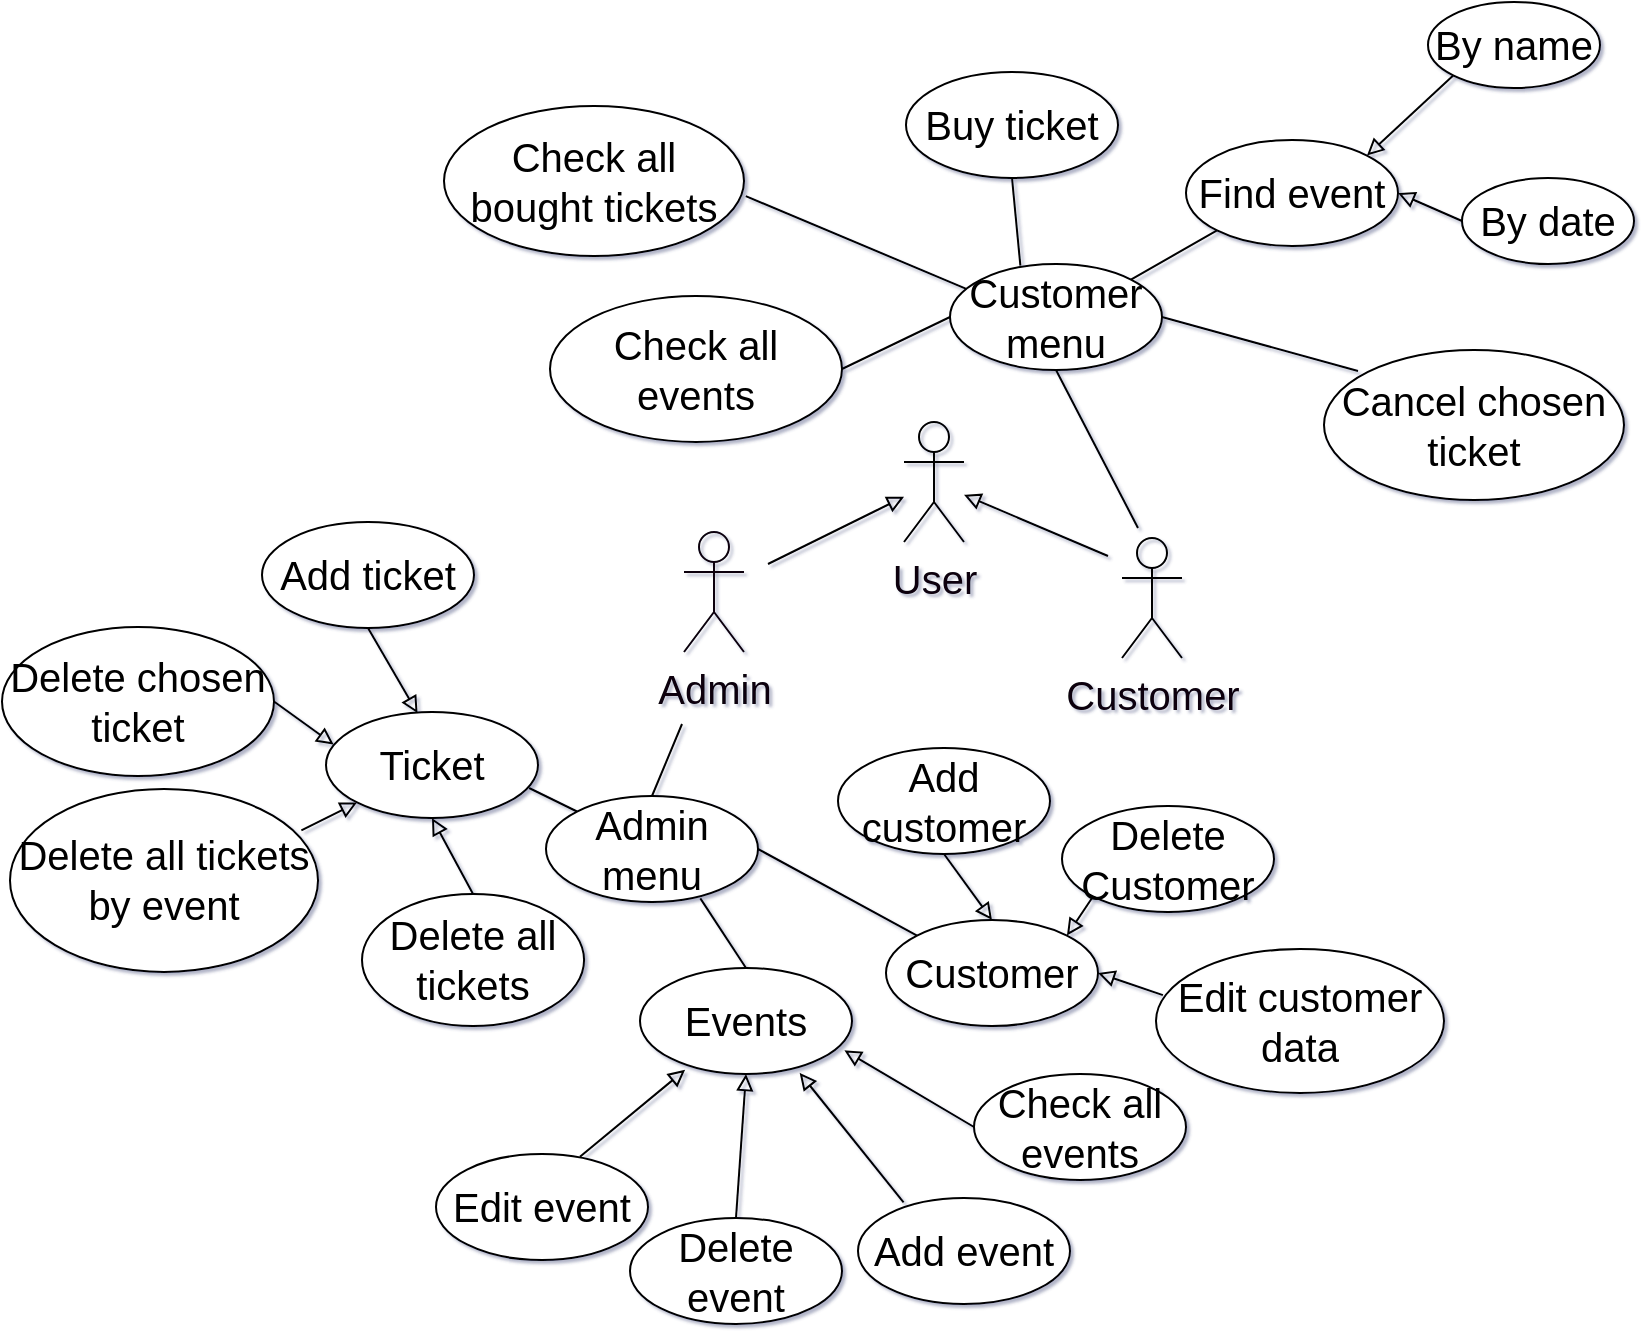 <mxfile version="21.1.8" type="device">
  <diagram name="Страница 1" id="ebYBxGvxtz_Oh3nTVKpT">
    <mxGraphModel dx="1562" dy="837" grid="0" gridSize="10" guides="1" tooltips="1" connect="1" arrows="1" fold="1" page="1" pageScale="1" pageWidth="1000" pageHeight="1000" background="none" math="0" shadow="1">
      <root>
        <mxCell id="0" />
        <mxCell id="1" parent="0" />
        <mxCell id="l6pqS2dVSHnxyNAQUy2T-1" value="&lt;font face=&quot;Helvetica&quot; style=&quot;--darkreader-inline-color:#e5e3e0;&quot; data-darkreader-inline-color=&quot;&quot; color=&quot;#080008&quot;&gt;Admin&lt;/font&gt;" style="shape=umlActor;verticalLabelPosition=bottom;verticalAlign=top;html=1;outlineConnect=0;hachureGap=4;strokeColor=#080008;fontFamily=Architects Daughter;fontSource=https%3A%2F%2Ffonts.googleapis.com%2Fcss%3Ffamily%3DArchitects%2BDaughter;fontSize=20;fontColor=#EEEEEE;fillColor=none;rounded=1;" parent="1" vertex="1">
          <mxGeometry x="389" y="373" width="30" height="60" as="geometry" />
        </mxCell>
        <mxCell id="l6pqS2dVSHnxyNAQUy2T-2" value="&lt;font face=&quot;Helvetica&quot; style=&quot;--darkreader-inline-color:#e5e3e0;&quot; data-darkreader-inline-color=&quot;&quot; color=&quot;#080008&quot;&gt;Customer&lt;/font&gt;" style="shape=umlActor;verticalLabelPosition=bottom;verticalAlign=top;html=1;outlineConnect=0;hachureGap=4;strokeColor=#030303;fontFamily=Architects Daughter;fontSource=https%3A%2F%2Ffonts.googleapis.com%2Fcss%3Ffamily%3DArchitects%2BDaughter;fontSize=20;fontColor=#EEEEEE;fillColor=none;rounded=1;" parent="1" vertex="1">
          <mxGeometry x="608" y="376" width="30" height="60" as="geometry" />
        </mxCell>
        <mxCell id="l6pqS2dVSHnxyNAQUy2T-8" value="" style="endArrow=none;html=1;rounded=1;hachureGap=4;fontFamily=Architects Daughter;fontSource=https%3A%2F%2Ffonts.googleapis.com%2Fcss%3Ffamily%3DArchitects%2BDaughter;fontSize=16;entryX=0.5;entryY=1;entryDx=0;entryDy=0;" parent="1" target="l6pqS2dVSHnxyNAQUy2T-11" edge="1">
          <mxGeometry width="50" height="50" relative="1" as="geometry">
            <mxPoint x="616" y="371" as="sourcePoint" />
            <mxPoint x="606" y="269.0" as="targetPoint" />
          </mxGeometry>
        </mxCell>
        <mxCell id="l6pqS2dVSHnxyNAQUy2T-11" value="&lt;font face=&quot;Helvetica&quot;&gt;Customer menu&lt;/font&gt;" style="ellipse;whiteSpace=wrap;html=1;hachureGap=4;fontFamily=Architects Daughter;fontSource=https%3A%2F%2Ffonts.googleapis.com%2Fcss%3Ffamily%3DArchitects%2BDaughter;fontSize=20;rounded=1;" parent="1" vertex="1">
          <mxGeometry x="522" y="239" width="106" height="53" as="geometry" />
        </mxCell>
        <mxCell id="l6pqS2dVSHnxyNAQUy2T-14" value="" style="endArrow=none;html=1;rounded=1;hachureGap=4;fontFamily=Architects Daughter;fontSource=https%3A%2F%2Ffonts.googleapis.com%2Fcss%3Ffamily%3DArchitects%2BDaughter;fontSize=16;entryX=1;entryY=0.5;entryDx=0;entryDy=0;exitX=0;exitY=0.5;exitDx=0;exitDy=0;" parent="1" source="l6pqS2dVSHnxyNAQUy2T-11" target="l6pqS2dVSHnxyNAQUy2T-15" edge="1">
          <mxGeometry width="50" height="50" relative="1" as="geometry">
            <mxPoint x="471" y="250" as="sourcePoint" />
            <mxPoint x="577" y="192" as="targetPoint" />
          </mxGeometry>
        </mxCell>
        <mxCell id="l6pqS2dVSHnxyNAQUy2T-15" value="&lt;font face=&quot;Helvetica&quot;&gt;Check all events&lt;/font&gt;" style="ellipse;whiteSpace=wrap;html=1;hachureGap=4;fontFamily=Architects Daughter;fontSource=https%3A%2F%2Ffonts.googleapis.com%2Fcss%3Ffamily%3DArchitects%2BDaughter;fontSize=20;rounded=1;" parent="1" vertex="1">
          <mxGeometry x="322" y="255" width="146" height="73" as="geometry" />
        </mxCell>
        <mxCell id="l6pqS2dVSHnxyNAQUy2T-16" value="&lt;font face=&quot;Helvetica&quot;&gt;Find event&lt;/font&gt;" style="ellipse;whiteSpace=wrap;html=1;hachureGap=4;fontFamily=Architects Daughter;fontSource=https%3A%2F%2Ffonts.googleapis.com%2Fcss%3Ffamily%3DArchitects%2BDaughter;fontSize=20;rounded=1;" parent="1" vertex="1">
          <mxGeometry x="640" y="177" width="106" height="53" as="geometry" />
        </mxCell>
        <mxCell id="l6pqS2dVSHnxyNAQUy2T-17" value="" style="endArrow=none;html=1;rounded=1;hachureGap=4;fontFamily=Architects Daughter;fontSource=https%3A%2F%2Ffonts.googleapis.com%2Fcss%3Ffamily%3DArchitects%2BDaughter;fontSize=16;exitX=1;exitY=0;exitDx=0;exitDy=0;entryX=0;entryY=1;entryDx=0;entryDy=0;" parent="1" source="l6pqS2dVSHnxyNAQUy2T-11" target="l6pqS2dVSHnxyNAQUy2T-16" edge="1">
          <mxGeometry width="50" height="50" relative="1" as="geometry">
            <mxPoint x="585" y="249" as="sourcePoint" />
            <mxPoint x="585" y="-26" as="targetPoint" />
          </mxGeometry>
        </mxCell>
        <mxCell id="l6pqS2dVSHnxyNAQUy2T-19" value="" style="endArrow=block;html=1;rounded=1;hachureGap=4;fontFamily=Architects Daughter;fontSource=https%3A%2F%2Ffonts.googleapis.com%2Fcss%3Ffamily%3DArchitects%2BDaughter;fontSize=16;entryX=1;entryY=0;entryDx=0;entryDy=0;exitX=0;exitY=1;exitDx=0;exitDy=0;endFill=0;" parent="1" source="l6pqS2dVSHnxyNAQUy2T-20" target="l6pqS2dVSHnxyNAQUy2T-16" edge="1">
          <mxGeometry width="50" height="50" relative="1" as="geometry">
            <mxPoint x="773" y="144" as="sourcePoint" />
            <mxPoint x="800" y="116" as="targetPoint" />
          </mxGeometry>
        </mxCell>
        <mxCell id="l6pqS2dVSHnxyNAQUy2T-20" value="&lt;font face=&quot;Helvetica&quot;&gt;By name&lt;/font&gt;" style="ellipse;whiteSpace=wrap;html=1;hachureGap=4;fontFamily=Architects Daughter;fontSource=https%3A%2F%2Ffonts.googleapis.com%2Fcss%3Ffamily%3DArchitects%2BDaughter;fontSize=20;rounded=1;" parent="1" vertex="1">
          <mxGeometry x="761" y="108" width="86" height="43" as="geometry" />
        </mxCell>
        <mxCell id="l6pqS2dVSHnxyNAQUy2T-21" value="&lt;font face=&quot;Helvetica&quot;&gt;By date&lt;/font&gt;" style="ellipse;whiteSpace=wrap;html=1;hachureGap=4;fontFamily=Architects Daughter;fontSource=https%3A%2F%2Ffonts.googleapis.com%2Fcss%3Ffamily%3DArchitects%2BDaughter;fontSize=20;rounded=1;" parent="1" vertex="1">
          <mxGeometry x="778" y="196" width="86" height="43" as="geometry" />
        </mxCell>
        <mxCell id="l6pqS2dVSHnxyNAQUy2T-22" value="" style="endArrow=block;html=1;rounded=1;hachureGap=4;fontFamily=Architects Daughter;fontSource=https%3A%2F%2Ffonts.googleapis.com%2Fcss%3Ffamily%3DArchitects%2BDaughter;fontSize=16;entryX=1;entryY=0.5;entryDx=0;entryDy=0;exitX=0;exitY=0.5;exitDx=0;exitDy=0;endFill=0;" parent="1" source="l6pqS2dVSHnxyNAQUy2T-21" target="l6pqS2dVSHnxyNAQUy2T-16" edge="1">
          <mxGeometry width="50" height="50" relative="1" as="geometry">
            <mxPoint x="784" y="155" as="sourcePoint" />
            <mxPoint x="740" y="195" as="targetPoint" />
          </mxGeometry>
        </mxCell>
        <mxCell id="l6pqS2dVSHnxyNAQUy2T-25" value="&lt;font face=&quot;Helvetica&quot;&gt;Buy ticket&lt;/font&gt;" style="ellipse;whiteSpace=wrap;html=1;hachureGap=4;fontFamily=Architects Daughter;fontSource=https%3A%2F%2Ffonts.googleapis.com%2Fcss%3Ffamily%3DArchitects%2BDaughter;fontSize=20;rounded=1;" parent="1" vertex="1">
          <mxGeometry x="500" y="143" width="106" height="53" as="geometry" />
        </mxCell>
        <mxCell id="l6pqS2dVSHnxyNAQUy2T-26" value="" style="endArrow=none;html=1;rounded=1;hachureGap=4;fontFamily=Architects Daughter;fontSource=https%3A%2F%2Ffonts.googleapis.com%2Fcss%3Ffamily%3DArchitects%2BDaughter;fontSize=16;exitX=0.332;exitY=0.016;exitDx=0;exitDy=0;entryX=0.5;entryY=1;entryDx=0;entryDy=0;exitPerimeter=0;" parent="1" source="l6pqS2dVSHnxyNAQUy2T-11" target="l6pqS2dVSHnxyNAQUy2T-25" edge="1">
          <mxGeometry width="50" height="50" relative="1" as="geometry">
            <mxPoint x="603" y="249" as="sourcePoint" />
            <mxPoint x="624" y="191" as="targetPoint" />
          </mxGeometry>
        </mxCell>
        <mxCell id="l6pqS2dVSHnxyNAQUy2T-28" value="&lt;font face=&quot;Helvetica&quot;&gt;Check all bought tickets&lt;/font&gt;" style="ellipse;whiteSpace=wrap;html=1;hachureGap=4;fontFamily=Architects Daughter;fontSource=https%3A%2F%2Ffonts.googleapis.com%2Fcss%3Ffamily%3DArchitects%2BDaughter;fontSize=20;rounded=1;" parent="1" vertex="1">
          <mxGeometry x="269" y="160" width="150" height="75" as="geometry" />
        </mxCell>
        <mxCell id="l6pqS2dVSHnxyNAQUy2T-29" value="" style="endArrow=none;html=1;rounded=1;hachureGap=4;fontFamily=Architects Daughter;fontSource=https%3A%2F%2Ffonts.googleapis.com%2Fcss%3Ffamily%3DArchitects%2BDaughter;fontSize=16;exitX=0.077;exitY=0.234;exitDx=0;exitDy=0;entryX=1.006;entryY=0.601;entryDx=0;entryDy=0;exitPerimeter=0;entryPerimeter=0;" parent="1" source="l6pqS2dVSHnxyNAQUy2T-11" target="l6pqS2dVSHnxyNAQUy2T-28" edge="1">
          <mxGeometry width="50" height="50" relative="1" as="geometry">
            <mxPoint x="567" y="250" as="sourcePoint" />
            <mxPoint x="524" y="190" as="targetPoint" />
          </mxGeometry>
        </mxCell>
        <mxCell id="l6pqS2dVSHnxyNAQUy2T-30" value="&lt;font face=&quot;Helvetica&quot;&gt;Cancel chosen ticket&lt;/font&gt;" style="ellipse;whiteSpace=wrap;html=1;hachureGap=4;fontFamily=Architects Daughter;fontSource=https%3A%2F%2Ffonts.googleapis.com%2Fcss%3Ffamily%3DArchitects%2BDaughter;fontSize=20;rounded=1;" parent="1" vertex="1">
          <mxGeometry x="709" y="282" width="150" height="75" as="geometry" />
        </mxCell>
        <mxCell id="l6pqS2dVSHnxyNAQUy2T-31" value="" style="endArrow=none;html=1;rounded=1;hachureGap=4;fontFamily=Architects Daughter;fontSource=https%3A%2F%2Ffonts.googleapis.com%2Fcss%3Ffamily%3DArchitects%2BDaughter;fontSize=16;exitX=1;exitY=0.5;exitDx=0;exitDy=0;entryX=0;entryY=0.5;entryDx=0;entryDy=0;" parent="1" source="l6pqS2dVSHnxyNAQUy2T-11" edge="1">
          <mxGeometry width="50" height="50" relative="1" as="geometry">
            <mxPoint x="622" y="257" as="sourcePoint" />
            <mxPoint x="726" y="292.5" as="targetPoint" />
          </mxGeometry>
        </mxCell>
        <mxCell id="l6pqS2dVSHnxyNAQUy2T-32" value="&lt;font face=&quot;Helvetica&quot;&gt;Admin menu&lt;/font&gt;" style="ellipse;whiteSpace=wrap;html=1;hachureGap=4;fontFamily=Architects Daughter;fontSource=https%3A%2F%2Ffonts.googleapis.com%2Fcss%3Ffamily%3DArchitects%2BDaughter;fontSize=20;rounded=1;" parent="1" vertex="1">
          <mxGeometry x="320" y="505" width="106" height="53" as="geometry" />
        </mxCell>
        <mxCell id="l6pqS2dVSHnxyNAQUy2T-33" value="" style="endArrow=none;html=1;rounded=1;hachureGap=4;fontFamily=Architects Daughter;fontSource=https%3A%2F%2Ffonts.googleapis.com%2Fcss%3Ffamily%3DArchitects%2BDaughter;fontSize=16;entryX=0.5;entryY=0;entryDx=0;entryDy=0;" parent="1" target="l6pqS2dVSHnxyNAQUy2T-32" edge="1">
          <mxGeometry width="50" height="50" relative="1" as="geometry">
            <mxPoint x="388" y="469" as="sourcePoint" />
            <mxPoint x="293" y="472" as="targetPoint" />
          </mxGeometry>
        </mxCell>
        <mxCell id="l6pqS2dVSHnxyNAQUy2T-34" value="&lt;font face=&quot;Helvetica&quot;&gt;Customer&lt;/font&gt;" style="ellipse;whiteSpace=wrap;html=1;hachureGap=4;fontFamily=Architects Daughter;fontSource=https%3A%2F%2Ffonts.googleapis.com%2Fcss%3Ffamily%3DArchitects%2BDaughter;fontSize=20;rounded=1;" parent="1" vertex="1">
          <mxGeometry x="490" y="567" width="106" height="53" as="geometry" />
        </mxCell>
        <mxCell id="l6pqS2dVSHnxyNAQUy2T-35" value="" style="endArrow=none;html=1;rounded=1;hachureGap=4;fontFamily=Architects Daughter;fontSource=https%3A%2F%2Ffonts.googleapis.com%2Fcss%3Ffamily%3DArchitects%2BDaughter;fontSize=16;exitX=0;exitY=0;exitDx=0;exitDy=0;entryX=1;entryY=0.5;entryDx=0;entryDy=0;" parent="1" source="l6pqS2dVSHnxyNAQUy2T-34" target="l6pqS2dVSHnxyNAQUy2T-32" edge="1">
          <mxGeometry width="50" height="50" relative="1" as="geometry">
            <mxPoint x="696" y="630" as="sourcePoint" />
            <mxPoint x="751" y="666" as="targetPoint" />
          </mxGeometry>
        </mxCell>
        <mxCell id="l6pqS2dVSHnxyNAQUy2T-36" value="&lt;font face=&quot;Helvetica&quot;&gt;Add customer&lt;/font&gt;" style="ellipse;whiteSpace=wrap;html=1;hachureGap=4;fontFamily=Architects Daughter;fontSource=https%3A%2F%2Ffonts.googleapis.com%2Fcss%3Ffamily%3DArchitects%2BDaughter;fontSize=20;rounded=1;" parent="1" vertex="1">
          <mxGeometry x="466" y="481" width="106" height="53" as="geometry" />
        </mxCell>
        <mxCell id="l6pqS2dVSHnxyNAQUy2T-37" value="&lt;font face=&quot;Helvetica&quot;&gt;Delete Customer&lt;/font&gt;" style="ellipse;whiteSpace=wrap;html=1;hachureGap=4;fontFamily=Architects Daughter;fontSource=https%3A%2F%2Ffonts.googleapis.com%2Fcss%3Ffamily%3DArchitects%2BDaughter;fontSize=20;rounded=1;" parent="1" vertex="1">
          <mxGeometry x="578" y="510" width="106" height="53" as="geometry" />
        </mxCell>
        <mxCell id="l6pqS2dVSHnxyNAQUy2T-39" value="" style="endArrow=block;html=1;rounded=1;hachureGap=4;fontFamily=Architects Daughter;fontSource=https%3A%2F%2Ffonts.googleapis.com%2Fcss%3Ffamily%3DArchitects%2BDaughter;fontSize=16;entryX=0.5;entryY=0;entryDx=0;entryDy=0;exitX=0.5;exitY=1;exitDx=0;exitDy=0;endFill=0;" parent="1" source="l6pqS2dVSHnxyNAQUy2T-36" target="l6pqS2dVSHnxyNAQUy2T-34" edge="1">
          <mxGeometry width="50" height="50" relative="1" as="geometry">
            <mxPoint x="496" y="300" as="sourcePoint" />
            <mxPoint x="464" y="286" as="targetPoint" />
          </mxGeometry>
        </mxCell>
        <mxCell id="l6pqS2dVSHnxyNAQUy2T-40" value="" style="endArrow=block;html=1;rounded=1;hachureGap=4;fontFamily=Architects Daughter;fontSource=https%3A%2F%2Ffonts.googleapis.com%2Fcss%3Ffamily%3DArchitects%2BDaughter;fontSize=16;entryX=1;entryY=0;entryDx=0;entryDy=0;exitX=0;exitY=1;exitDx=0;exitDy=0;endFill=0;" parent="1" source="l6pqS2dVSHnxyNAQUy2T-37" target="l6pqS2dVSHnxyNAQUy2T-34" edge="1">
          <mxGeometry width="50" height="50" relative="1" as="geometry">
            <mxPoint x="529" y="544" as="sourcePoint" />
            <mxPoint x="553" y="577" as="targetPoint" />
          </mxGeometry>
        </mxCell>
        <mxCell id="l6pqS2dVSHnxyNAQUy2T-41" value="&lt;font face=&quot;Helvetica&quot;&gt;Edit customer data&lt;/font&gt;" style="ellipse;whiteSpace=wrap;html=1;hachureGap=4;fontFamily=Architects Daughter;fontSource=https%3A%2F%2Ffonts.googleapis.com%2Fcss%3Ffamily%3DArchitects%2BDaughter;fontSize=20;rounded=1;" parent="1" vertex="1">
          <mxGeometry x="625" y="581.5" width="144" height="72" as="geometry" />
        </mxCell>
        <mxCell id="l6pqS2dVSHnxyNAQUy2T-42" value="" style="endArrow=block;html=1;rounded=1;hachureGap=4;fontFamily=Architects Daughter;fontSource=https%3A%2F%2Ffonts.googleapis.com%2Fcss%3Ffamily%3DArchitects%2BDaughter;fontSize=16;entryX=1;entryY=0.5;entryDx=0;entryDy=0;endFill=0;exitX=0.024;exitY=0.32;exitDx=0;exitDy=0;exitPerimeter=0;" parent="1" source="l6pqS2dVSHnxyNAQUy2T-41" target="l6pqS2dVSHnxyNAQUy2T-34" edge="1">
          <mxGeometry width="50" height="50" relative="1" as="geometry">
            <mxPoint x="604" y="565" as="sourcePoint" />
            <mxPoint x="590" y="585" as="targetPoint" />
          </mxGeometry>
        </mxCell>
        <mxCell id="l6pqS2dVSHnxyNAQUy2T-43" value="&lt;font face=&quot;Helvetica&quot;&gt;Events&lt;/font&gt;" style="ellipse;whiteSpace=wrap;html=1;hachureGap=4;fontFamily=Architects Daughter;fontSource=https%3A%2F%2Ffonts.googleapis.com%2Fcss%3Ffamily%3DArchitects%2BDaughter;fontSize=20;rounded=1;" parent="1" vertex="1">
          <mxGeometry x="367" y="591" width="106" height="53" as="geometry" />
        </mxCell>
        <mxCell id="l6pqS2dVSHnxyNAQUy2T-44" value="" style="endArrow=none;html=1;rounded=1;hachureGap=4;fontFamily=Architects Daughter;fontSource=https%3A%2F%2Ffonts.googleapis.com%2Fcss%3Ffamily%3DArchitects%2BDaughter;fontSize=16;exitX=0.5;exitY=0;exitDx=0;exitDy=0;entryX=0.728;entryY=0.966;entryDx=0;entryDy=0;entryPerimeter=0;" parent="1" source="l6pqS2dVSHnxyNAQUy2T-43" target="l6pqS2dVSHnxyNAQUy2T-32" edge="1">
          <mxGeometry width="50" height="50" relative="1" as="geometry">
            <mxPoint x="506" y="619" as="sourcePoint" />
            <mxPoint x="460" y="643" as="targetPoint" />
          </mxGeometry>
        </mxCell>
        <mxCell id="l6pqS2dVSHnxyNAQUy2T-45" value="&lt;font face=&quot;Helvetica&quot;&gt;Check all events&lt;/font&gt;" style="ellipse;whiteSpace=wrap;html=1;hachureGap=4;fontFamily=Architects Daughter;fontSource=https%3A%2F%2Ffonts.googleapis.com%2Fcss%3Ffamily%3DArchitects%2BDaughter;fontSize=20;rounded=1;" parent="1" vertex="1">
          <mxGeometry x="534" y="644" width="106" height="53" as="geometry" />
        </mxCell>
        <mxCell id="l6pqS2dVSHnxyNAQUy2T-46" value="" style="endArrow=block;html=1;rounded=1;hachureGap=4;fontFamily=Architects Daughter;fontSource=https%3A%2F%2Ffonts.googleapis.com%2Fcss%3Ffamily%3DArchitects%2BDaughter;fontSize=16;exitX=0;exitY=0.5;exitDx=0;exitDy=0;entryX=0.964;entryY=0.777;entryDx=0;entryDy=0;endFill=0;entryPerimeter=0;" parent="1" source="l6pqS2dVSHnxyNAQUy2T-45" target="l6pqS2dVSHnxyNAQUy2T-43" edge="1">
          <mxGeometry width="50" height="50" relative="1" as="geometry">
            <mxPoint x="573" y="621" as="sourcePoint" />
            <mxPoint x="549" y="733" as="targetPoint" />
          </mxGeometry>
        </mxCell>
        <mxCell id="l6pqS2dVSHnxyNAQUy2T-54" value="&lt;font face=&quot;Helvetica&quot;&gt;Add event&lt;/font&gt;" style="ellipse;whiteSpace=wrap;html=1;hachureGap=4;fontFamily=Architects Daughter;fontSource=https%3A%2F%2Ffonts.googleapis.com%2Fcss%3Ffamily%3DArchitects%2BDaughter;fontSize=20;rounded=1;" parent="1" vertex="1">
          <mxGeometry x="476" y="706" width="106" height="53" as="geometry" />
        </mxCell>
        <mxCell id="l6pqS2dVSHnxyNAQUy2T-56" value="" style="endArrow=block;html=1;rounded=1;hachureGap=4;fontFamily=Architects Daughter;fontSource=https%3A%2F%2Ffonts.googleapis.com%2Fcss%3Ffamily%3DArchitects%2BDaughter;fontSize=16;entryX=0.753;entryY=0.989;entryDx=0;entryDy=0;exitX=0.215;exitY=0.042;exitDx=0;exitDy=0;exitPerimeter=0;endFill=0;entryPerimeter=0;" parent="1" source="l6pqS2dVSHnxyNAQUy2T-54" target="l6pqS2dVSHnxyNAQUy2T-43" edge="1">
          <mxGeometry width="50" height="50" relative="1" as="geometry">
            <mxPoint x="588" y="826" as="sourcePoint" />
            <mxPoint x="543" y="769" as="targetPoint" />
          </mxGeometry>
        </mxCell>
        <mxCell id="l6pqS2dVSHnxyNAQUy2T-57" value="&lt;font face=&quot;Helvetica&quot;&gt;Edit event&lt;/font&gt;" style="ellipse;whiteSpace=wrap;html=1;hachureGap=4;fontFamily=Architects Daughter;fontSource=https%3A%2F%2Ffonts.googleapis.com%2Fcss%3Ffamily%3DArchitects%2BDaughter;fontSize=20;rounded=1;" parent="1" vertex="1">
          <mxGeometry x="265" y="684" width="106" height="53" as="geometry" />
        </mxCell>
        <mxCell id="l6pqS2dVSHnxyNAQUy2T-58" value="" style="endArrow=block;html=1;rounded=1;hachureGap=4;fontFamily=Architects Daughter;fontSource=https%3A%2F%2Ffonts.googleapis.com%2Fcss%3Ffamily%3DArchitects%2BDaughter;fontSize=16;entryX=0.213;entryY=0.96;entryDx=0;entryDy=0;exitX=0.679;exitY=0.026;exitDx=0;exitDy=0;exitPerimeter=0;entryPerimeter=0;endFill=0;" parent="1" source="l6pqS2dVSHnxyNAQUy2T-57" target="l6pqS2dVSHnxyNAQUy2T-43" edge="1">
          <mxGeometry width="50" height="50" relative="1" as="geometry">
            <mxPoint x="506" y="828" as="sourcePoint" />
            <mxPoint x="506" y="777" as="targetPoint" />
          </mxGeometry>
        </mxCell>
        <mxCell id="l6pqS2dVSHnxyNAQUy2T-59" value="&lt;font face=&quot;Helvetica&quot;&gt;Ticket&lt;/font&gt;" style="ellipse;whiteSpace=wrap;html=1;hachureGap=4;fontFamily=Architects Daughter;fontSource=https%3A%2F%2Ffonts.googleapis.com%2Fcss%3Ffamily%3DArchitects%2BDaughter;fontSize=20;rounded=1;" parent="1" vertex="1">
          <mxGeometry x="210" y="463" width="106" height="53" as="geometry" />
        </mxCell>
        <mxCell id="l6pqS2dVSHnxyNAQUy2T-63" value="" style="endArrow=block;html=1;rounded=1;hachureGap=4;fontFamily=Architects Daughter;fontSource=https%3A%2F%2Ffonts.googleapis.com%2Fcss%3Ffamily%3DArchitects%2BDaughter;fontSize=16;endFill=0;" parent="1" edge="1" target="GGU3ItmwSjOWTIprwFbx-1">
          <mxGeometry width="50" height="50" relative="1" as="geometry">
            <mxPoint x="431" y="389" as="sourcePoint" />
            <mxPoint x="428" y="387" as="targetPoint" />
          </mxGeometry>
        </mxCell>
        <mxCell id="l6pqS2dVSHnxyNAQUy2T-64" value="" style="endArrow=none;html=1;rounded=1;hachureGap=4;fontFamily=Architects Daughter;fontSource=https%3A%2F%2Ffonts.googleapis.com%2Fcss%3Ffamily%3DArchitects%2BDaughter;fontSize=16;entryX=0;entryY=0;entryDx=0;entryDy=0;exitX=0.958;exitY=0.717;exitDx=0;exitDy=0;exitPerimeter=0;" parent="1" source="l6pqS2dVSHnxyNAQUy2T-59" target="l6pqS2dVSHnxyNAQUy2T-32" edge="1">
          <mxGeometry width="50" height="50" relative="1" as="geometry">
            <mxPoint x="324" y="642" as="sourcePoint" />
            <mxPoint x="331" y="480.5" as="targetPoint" />
          </mxGeometry>
        </mxCell>
        <mxCell id="l6pqS2dVSHnxyNAQUy2T-65" value="&lt;font face=&quot;Helvetica&quot;&gt;Delete event&lt;/font&gt;" style="ellipse;whiteSpace=wrap;html=1;hachureGap=4;fontFamily=Architects Daughter;fontSource=https%3A%2F%2Ffonts.googleapis.com%2Fcss%3Ffamily%3DArchitects%2BDaughter;fontSize=20;rounded=1;" parent="1" vertex="1">
          <mxGeometry x="362" y="716" width="106" height="53" as="geometry" />
        </mxCell>
        <mxCell id="l6pqS2dVSHnxyNAQUy2T-66" value="" style="endArrow=block;html=1;rounded=1;hachureGap=4;fontFamily=Architects Daughter;fontSource=https%3A%2F%2Ffonts.googleapis.com%2Fcss%3Ffamily%3DArchitects%2BDaughter;fontSize=16;entryX=0.5;entryY=1;entryDx=0;entryDy=0;exitX=0.5;exitY=0;exitDx=0;exitDy=0;endFill=0;" parent="1" source="l6pqS2dVSHnxyNAQUy2T-65" target="l6pqS2dVSHnxyNAQUy2T-43" edge="1">
          <mxGeometry width="50" height="50" relative="1" as="geometry">
            <mxPoint x="440" y="677" as="sourcePoint" />
            <mxPoint x="474" y="651" as="targetPoint" />
          </mxGeometry>
        </mxCell>
        <mxCell id="l6pqS2dVSHnxyNAQUy2T-67" value="&lt;font face=&quot;Helvetica&quot;&gt;Delete chosen ticket&lt;/font&gt;" style="ellipse;whiteSpace=wrap;html=1;hachureGap=4;fontFamily=Architects Daughter;fontSource=https%3A%2F%2Ffonts.googleapis.com%2Fcss%3Ffamily%3DArchitects%2BDaughter;fontSize=20;rounded=1;" parent="1" vertex="1">
          <mxGeometry x="48" y="420.52" width="136" height="74.48" as="geometry" />
        </mxCell>
        <mxCell id="l6pqS2dVSHnxyNAQUy2T-68" value="" style="endArrow=block;html=1;rounded=1;hachureGap=4;fontFamily=Architects Daughter;fontSource=https%3A%2F%2Ffonts.googleapis.com%2Fcss%3Ffamily%3DArchitects%2BDaughter;fontSize=16;entryX=0.036;entryY=0.307;entryDx=0;entryDy=0;exitX=1;exitY=0.5;exitDx=0;exitDy=0;entryPerimeter=0;endFill=0;" parent="1" source="l6pqS2dVSHnxyNAQUy2T-67" target="l6pqS2dVSHnxyNAQUy2T-59" edge="1">
          <mxGeometry width="50" height="50" relative="1" as="geometry">
            <mxPoint x="224" y="441" as="sourcePoint" />
            <mxPoint x="256" y="475" as="targetPoint" />
          </mxGeometry>
        </mxCell>
        <mxCell id="l6pqS2dVSHnxyNAQUy2T-69" value="&lt;font face=&quot;Helvetica&quot;&gt;Delete all tickets by event&lt;/font&gt;" style="ellipse;whiteSpace=wrap;html=1;hachureGap=4;fontFamily=Architects Daughter;fontSource=https%3A%2F%2Ffonts.googleapis.com%2Fcss%3Ffamily%3DArchitects%2BDaughter;fontSize=20;rounded=1;" parent="1" vertex="1">
          <mxGeometry x="52" y="501.46" width="154" height="91.54" as="geometry" />
        </mxCell>
        <mxCell id="l6pqS2dVSHnxyNAQUy2T-70" value="" style="endArrow=block;html=1;rounded=1;hachureGap=4;fontFamily=Architects Daughter;fontSource=https%3A%2F%2Ffonts.googleapis.com%2Fcss%3Ffamily%3DArchitects%2BDaughter;fontSize=16;entryX=0;entryY=1;entryDx=0;entryDy=0;exitX=0.946;exitY=0.227;exitDx=0;exitDy=0;exitPerimeter=0;endFill=0;" parent="1" source="l6pqS2dVSHnxyNAQUy2T-69" target="l6pqS2dVSHnxyNAQUy2T-59" edge="1">
          <mxGeometry width="50" height="50" relative="1" as="geometry">
            <mxPoint x="194" y="471" as="sourcePoint" />
            <mxPoint x="224" y="489" as="targetPoint" />
          </mxGeometry>
        </mxCell>
        <mxCell id="l6pqS2dVSHnxyNAQUy2T-71" value="&lt;font face=&quot;Helvetica&quot;&gt;Delete all tickets&lt;/font&gt;" style="ellipse;whiteSpace=wrap;html=1;hachureGap=4;fontFamily=Architects Daughter;fontSource=https%3A%2F%2Ffonts.googleapis.com%2Fcss%3Ffamily%3DArchitects%2BDaughter;fontSize=20;rounded=1;" parent="1" vertex="1">
          <mxGeometry x="228" y="554" width="111.04" height="66" as="geometry" />
        </mxCell>
        <mxCell id="l6pqS2dVSHnxyNAQUy2T-72" value="" style="endArrow=block;html=1;rounded=1;hachureGap=4;fontFamily=Architects Daughter;fontSource=https%3A%2F%2Ffonts.googleapis.com%2Fcss%3Ffamily%3DArchitects%2BDaughter;fontSize=16;entryX=0.5;entryY=1;entryDx=0;entryDy=0;exitX=0.5;exitY=0;exitDx=0;exitDy=0;endFill=0;" parent="1" source="l6pqS2dVSHnxyNAQUy2T-71" target="l6pqS2dVSHnxyNAQUy2T-59" edge="1">
          <mxGeometry width="50" height="50" relative="1" as="geometry">
            <mxPoint x="279.52" y="555" as="sourcePoint" />
            <mxPoint x="256" y="475" as="targetPoint" />
          </mxGeometry>
        </mxCell>
        <mxCell id="GGU3ItmwSjOWTIprwFbx-1" value="&lt;font face=&quot;Helvetica&quot; style=&quot;--darkreader-inline-color:#e5e3e0;&quot; data-darkreader-inline-color=&quot;&quot; color=&quot;#080008&quot;&gt;User&lt;/font&gt;" style="shape=umlActor;verticalLabelPosition=bottom;verticalAlign=top;html=1;outlineConnect=0;hachureGap=4;strokeColor=#030303;fontFamily=Architects Daughter;fontSource=https%3A%2F%2Ffonts.googleapis.com%2Fcss%3Ffamily%3DArchitects%2BDaughter;fontSize=20;fontColor=#EEEEEE;fillColor=none;rounded=1;" vertex="1" parent="1">
          <mxGeometry x="499" y="318" width="30" height="60" as="geometry" />
        </mxCell>
        <mxCell id="GGU3ItmwSjOWTIprwFbx-2" value="" style="endArrow=block;html=1;rounded=1;hachureGap=4;fontFamily=Architects Daughter;fontSource=https%3A%2F%2Ffonts.googleapis.com%2Fcss%3Ffamily%3DArchitects%2BDaughter;fontSize=16;endFill=0;" edge="1" parent="1" target="GGU3ItmwSjOWTIprwFbx-1">
          <mxGeometry width="50" height="50" relative="1" as="geometry">
            <mxPoint x="601" y="385" as="sourcePoint" />
            <mxPoint x="565" y="408" as="targetPoint" />
          </mxGeometry>
        </mxCell>
        <mxCell id="GGU3ItmwSjOWTIprwFbx-5" value="&lt;font face=&quot;Helvetica&quot;&gt;Add ticket&lt;/font&gt;" style="ellipse;whiteSpace=wrap;html=1;hachureGap=4;fontFamily=Architects Daughter;fontSource=https%3A%2F%2Ffonts.googleapis.com%2Fcss%3Ffamily%3DArchitects%2BDaughter;fontSize=20;rounded=1;" vertex="1" parent="1">
          <mxGeometry x="178" y="368" width="106" height="53" as="geometry" />
        </mxCell>
        <mxCell id="GGU3ItmwSjOWTIprwFbx-7" value="" style="endArrow=block;html=1;rounded=1;hachureGap=4;fontFamily=Architects Daughter;fontSource=https%3A%2F%2Ffonts.googleapis.com%2Fcss%3Ffamily%3DArchitects%2BDaughter;fontSize=16;entryX=0.432;entryY=0.011;entryDx=0;entryDy=0;exitX=0.5;exitY=1;exitDx=0;exitDy=0;entryPerimeter=0;endFill=0;" edge="1" parent="1" source="GGU3ItmwSjOWTIprwFbx-5" target="l6pqS2dVSHnxyNAQUy2T-59">
          <mxGeometry width="50" height="50" relative="1" as="geometry">
            <mxPoint x="194" y="471" as="sourcePoint" />
            <mxPoint x="224" y="489" as="targetPoint" />
          </mxGeometry>
        </mxCell>
      </root>
    </mxGraphModel>
  </diagram>
</mxfile>
